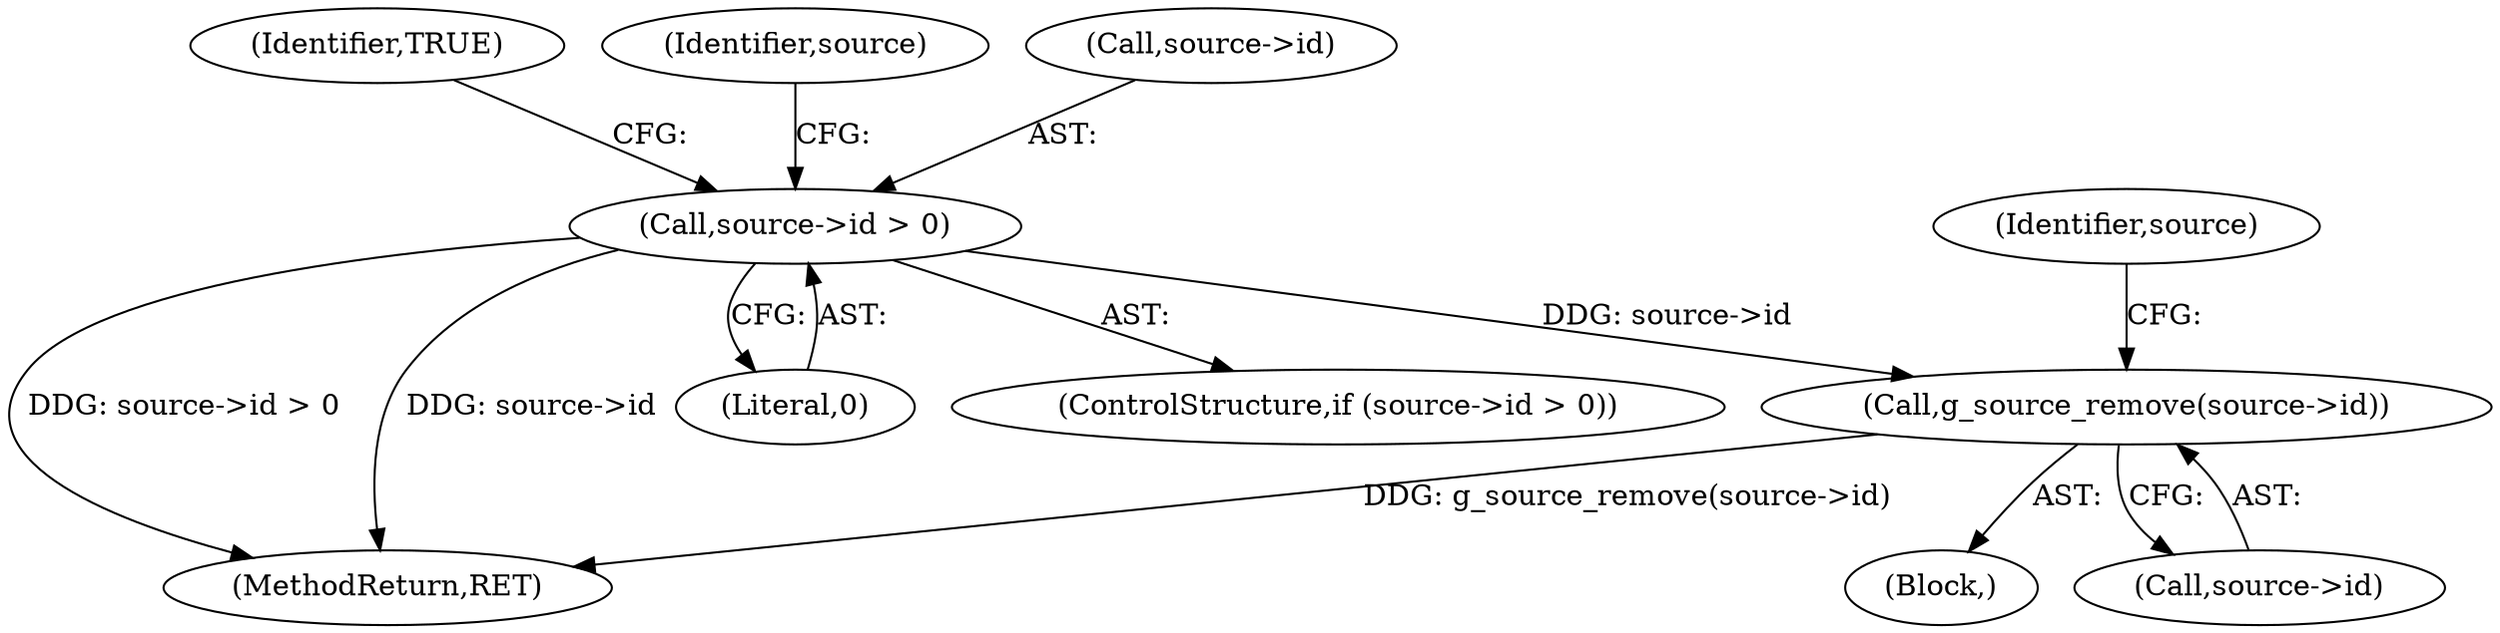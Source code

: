digraph "0_pacemaker_564f7cc2a51dcd2f28ab12a13394f31be5aa3c93_11@API" {
"1000115" [label="(Call,g_source_remove(source->id))"];
"1000109" [label="(Call,source->id > 0)"];
"1000116" [label="(Call,source->id)"];
"1000126" [label="(MethodReturn,RET)"];
"1000125" [label="(Identifier,TRUE)"];
"1000114" [label="(Block,)"];
"1000109" [label="(Call,source->id > 0)"];
"1000113" [label="(Literal,0)"];
"1000115" [label="(Call,g_source_remove(source->id))"];
"1000108" [label="(ControlStructure,if (source->id > 0))"];
"1000121" [label="(Identifier,source)"];
"1000117" [label="(Identifier,source)"];
"1000110" [label="(Call,source->id)"];
"1000115" -> "1000114"  [label="AST: "];
"1000115" -> "1000116"  [label="CFG: "];
"1000116" -> "1000115"  [label="AST: "];
"1000121" -> "1000115"  [label="CFG: "];
"1000115" -> "1000126"  [label="DDG: g_source_remove(source->id)"];
"1000109" -> "1000115"  [label="DDG: source->id"];
"1000109" -> "1000108"  [label="AST: "];
"1000109" -> "1000113"  [label="CFG: "];
"1000110" -> "1000109"  [label="AST: "];
"1000113" -> "1000109"  [label="AST: "];
"1000117" -> "1000109"  [label="CFG: "];
"1000125" -> "1000109"  [label="CFG: "];
"1000109" -> "1000126"  [label="DDG: source->id > 0"];
"1000109" -> "1000126"  [label="DDG: source->id"];
}
